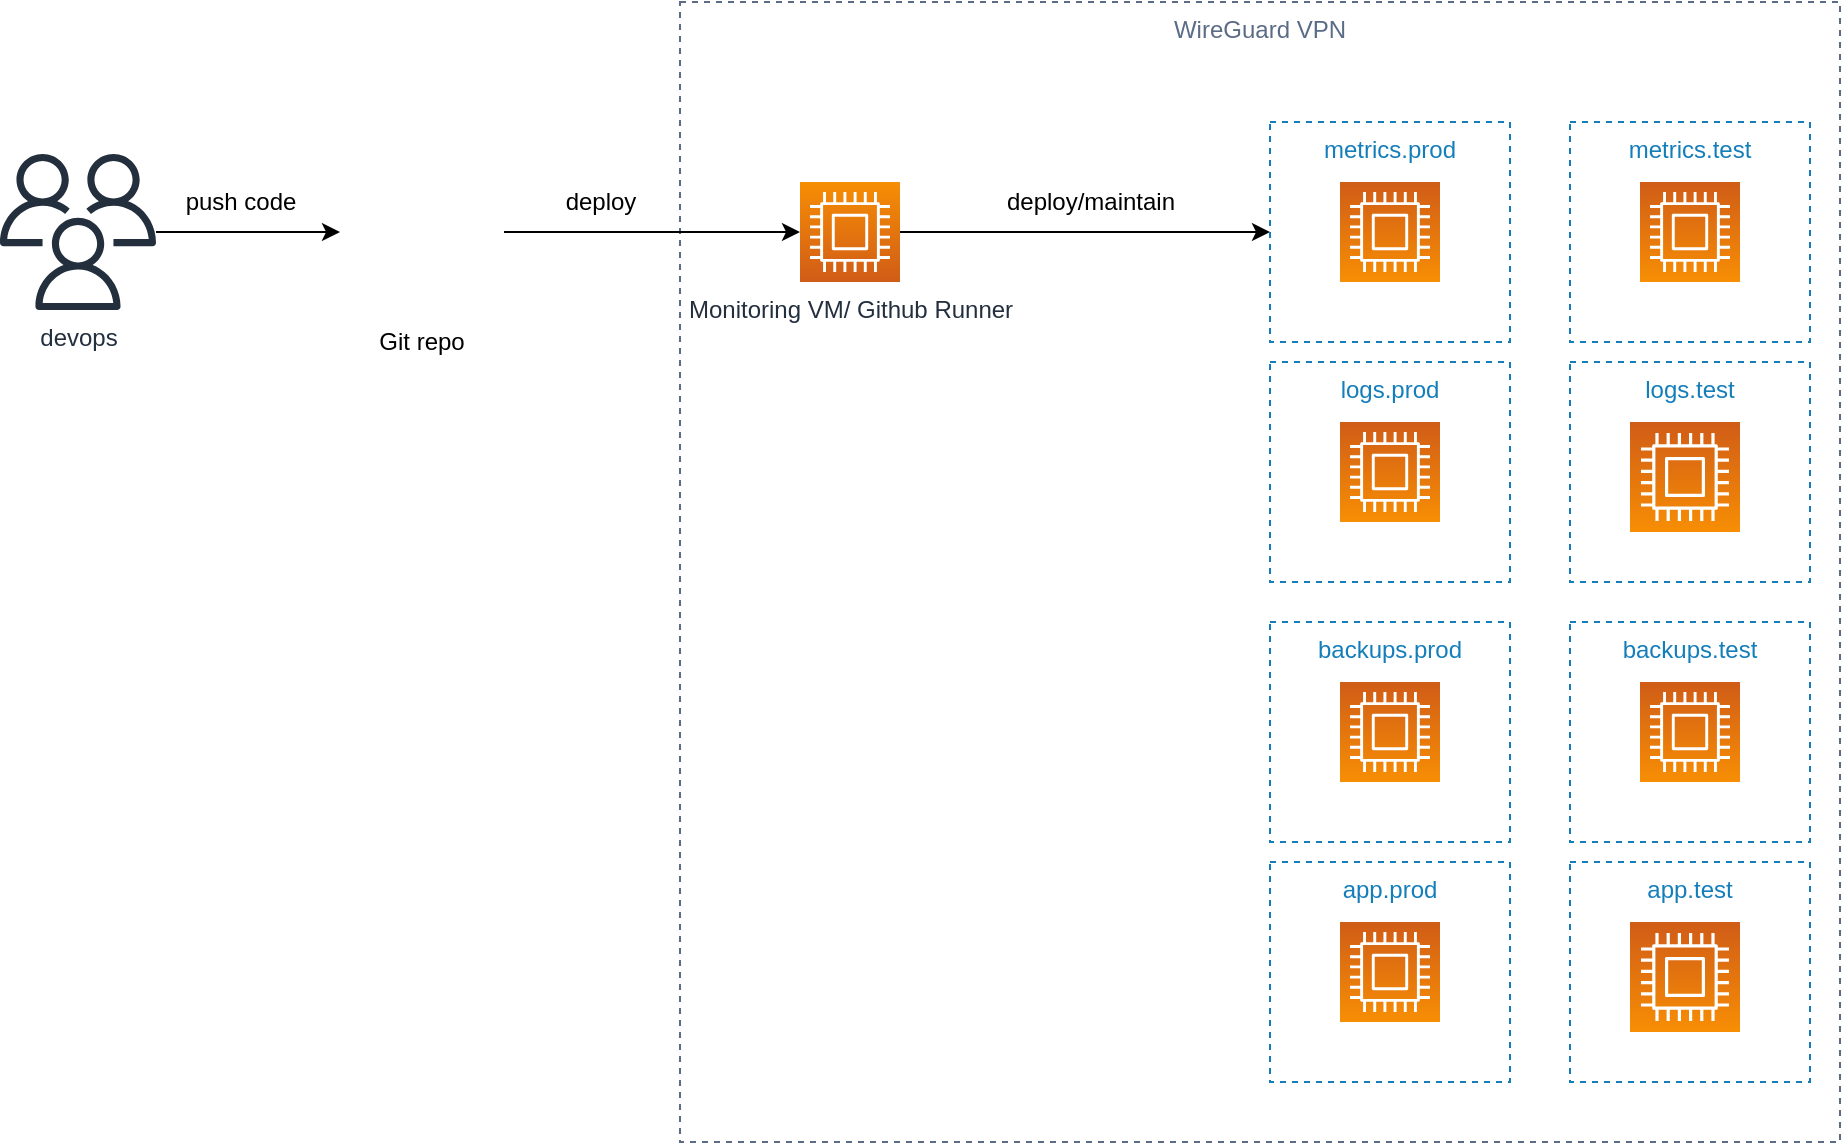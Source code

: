 <mxfile version="21.1.6" type="device">
  <diagram name="Page-1" id="fMcswHOpKtVfgX_0ECZK">
    <mxGraphModel dx="2280" dy="780" grid="1" gridSize="10" guides="1" tooltips="1" connect="1" arrows="1" fold="1" page="1" pageScale="1" pageWidth="850" pageHeight="1100" math="0" shadow="0">
      <root>
        <mxCell id="0" />
        <mxCell id="1" parent="0" />
        <mxCell id="PQ04A64Ms-Xs7SDrm2Md-1" value="WireGuard VPN" style="fillColor=none;strokeColor=#5A6C86;dashed=1;verticalAlign=top;fontStyle=0;fontColor=#5A6C86;whiteSpace=wrap;html=1;" vertex="1" parent="1">
          <mxGeometry x="50" y="300" width="580" height="570" as="geometry" />
        </mxCell>
        <mxCell id="PQ04A64Ms-Xs7SDrm2Md-25" style="edgeStyle=orthogonalEdgeStyle;rounded=0;orthogonalLoop=1;jettySize=auto;html=1;entryX=0;entryY=0.5;entryDx=0;entryDy=0;" edge="1" parent="1" source="PQ04A64Ms-Xs7SDrm2Md-2" target="PQ04A64Ms-Xs7SDrm2Md-3">
          <mxGeometry relative="1" as="geometry" />
        </mxCell>
        <mxCell id="PQ04A64Ms-Xs7SDrm2Md-2" value="Monitoring VM/ Github Runner" style="sketch=0;points=[[0,0,0],[0.25,0,0],[0.5,0,0],[0.75,0,0],[1,0,0],[0,1,0],[0.25,1,0],[0.5,1,0],[0.75,1,0],[1,1,0],[0,0.25,0],[0,0.5,0],[0,0.75,0],[1,0.25,0],[1,0.5,0],[1,0.75,0]];outlineConnect=0;fontColor=#232F3E;gradientColor=#F78E04;gradientDirection=north;fillColor=#D05C17;strokeColor=#ffffff;dashed=0;verticalLabelPosition=bottom;verticalAlign=top;align=center;html=1;fontSize=12;fontStyle=0;aspect=fixed;shape=mxgraph.aws4.resourceIcon;resIcon=mxgraph.aws4.compute;" vertex="1" parent="1">
          <mxGeometry x="110" y="390" width="50" height="50" as="geometry" />
        </mxCell>
        <mxCell id="PQ04A64Ms-Xs7SDrm2Md-3" value="metrics.prod" style="fillColor=none;strokeColor=#147EBA;dashed=1;verticalAlign=top;fontStyle=0;fontColor=#147EBA;whiteSpace=wrap;html=1;" vertex="1" parent="1">
          <mxGeometry x="345" y="360" width="120" height="110" as="geometry" />
        </mxCell>
        <mxCell id="PQ04A64Ms-Xs7SDrm2Md-4" value="" style="sketch=0;points=[[0,0,0],[0.25,0,0],[0.5,0,0],[0.75,0,0],[1,0,0],[0,1,0],[0.25,1,0],[0.5,1,0],[0.75,1,0],[1,1,0],[0,0.25,0],[0,0.5,0],[0,0.75,0],[1,0.25,0],[1,0.5,0],[1,0.75,0]];outlineConnect=0;fontColor=#232F3E;gradientColor=#F78E04;gradientDirection=north;fillColor=#D05C17;strokeColor=#ffffff;dashed=0;verticalLabelPosition=bottom;verticalAlign=top;align=center;html=1;fontSize=12;fontStyle=0;aspect=fixed;shape=mxgraph.aws4.resourceIcon;resIcon=mxgraph.aws4.compute;direction=west;" vertex="1" parent="1">
          <mxGeometry x="380" y="390" width="50" height="50" as="geometry" />
        </mxCell>
        <mxCell id="PQ04A64Ms-Xs7SDrm2Md-5" value="metrics.test" style="fillColor=none;strokeColor=#147EBA;dashed=1;verticalAlign=top;fontStyle=0;fontColor=#147EBA;whiteSpace=wrap;html=1;" vertex="1" parent="1">
          <mxGeometry x="495" y="360" width="120" height="110" as="geometry" />
        </mxCell>
        <mxCell id="PQ04A64Ms-Xs7SDrm2Md-6" value="" style="sketch=0;points=[[0,0,0],[0.25,0,0],[0.5,0,0],[0.75,0,0],[1,0,0],[0,1,0],[0.25,1,0],[0.5,1,0],[0.75,1,0],[1,1,0],[0,0.25,0],[0,0.5,0],[0,0.75,0],[1,0.25,0],[1,0.5,0],[1,0.75,0]];outlineConnect=0;fontColor=#232F3E;gradientColor=#F78E04;gradientDirection=north;fillColor=#D05C17;strokeColor=#ffffff;dashed=0;verticalLabelPosition=bottom;verticalAlign=top;align=center;html=1;fontSize=12;fontStyle=0;aspect=fixed;shape=mxgraph.aws4.resourceIcon;resIcon=mxgraph.aws4.compute;direction=west;" vertex="1" parent="1">
          <mxGeometry x="530" y="390" width="50" height="50" as="geometry" />
        </mxCell>
        <mxCell id="PQ04A64Ms-Xs7SDrm2Md-7" value="logs.prod" style="fillColor=none;strokeColor=#147EBA;dashed=1;verticalAlign=top;fontStyle=0;fontColor=#147EBA;whiteSpace=wrap;html=1;" vertex="1" parent="1">
          <mxGeometry x="345" y="480" width="120" height="110" as="geometry" />
        </mxCell>
        <mxCell id="PQ04A64Ms-Xs7SDrm2Md-8" value="" style="sketch=0;points=[[0,0,0],[0.25,0,0],[0.5,0,0],[0.75,0,0],[1,0,0],[0,1,0],[0.25,1,0],[0.5,1,0],[0.75,1,0],[1,1,0],[0,0.25,0],[0,0.5,0],[0,0.75,0],[1,0.25,0],[1,0.5,0],[1,0.75,0]];outlineConnect=0;fontColor=#232F3E;gradientColor=#F78E04;gradientDirection=north;fillColor=#D05C17;strokeColor=#ffffff;dashed=0;verticalLabelPosition=bottom;verticalAlign=top;align=center;html=1;fontSize=12;fontStyle=0;aspect=fixed;shape=mxgraph.aws4.resourceIcon;resIcon=mxgraph.aws4.compute;direction=west;" vertex="1" parent="1">
          <mxGeometry x="380" y="510" width="50" height="50" as="geometry" />
        </mxCell>
        <mxCell id="PQ04A64Ms-Xs7SDrm2Md-9" value="logs.test" style="fillColor=none;strokeColor=#147EBA;dashed=1;verticalAlign=top;fontStyle=0;fontColor=#147EBA;whiteSpace=wrap;html=1;" vertex="1" parent="1">
          <mxGeometry x="495" y="480" width="120" height="110" as="geometry" />
        </mxCell>
        <mxCell id="PQ04A64Ms-Xs7SDrm2Md-10" value="" style="sketch=0;points=[[0,0,0],[0.25,0,0],[0.5,0,0],[0.75,0,0],[1,0,0],[0,1,0],[0.25,1,0],[0.5,1,0],[0.75,1,0],[1,1,0],[0,0.25,0],[0,0.5,0],[0,0.75,0],[1,0.25,0],[1,0.5,0],[1,0.75,0]];outlineConnect=0;fontColor=#232F3E;gradientColor=#F78E04;gradientDirection=north;fillColor=#D05C17;strokeColor=#ffffff;dashed=0;verticalLabelPosition=bottom;verticalAlign=top;align=center;html=1;fontSize=12;fontStyle=0;aspect=fixed;shape=mxgraph.aws4.resourceIcon;resIcon=mxgraph.aws4.compute;direction=west;" vertex="1" parent="1">
          <mxGeometry x="525" y="510" width="55" height="55" as="geometry" />
        </mxCell>
        <mxCell id="PQ04A64Ms-Xs7SDrm2Md-11" value="backups.prod" style="fillColor=none;strokeColor=#147EBA;dashed=1;verticalAlign=top;fontStyle=0;fontColor=#147EBA;whiteSpace=wrap;html=1;" vertex="1" parent="1">
          <mxGeometry x="345" y="610" width="120" height="110" as="geometry" />
        </mxCell>
        <mxCell id="PQ04A64Ms-Xs7SDrm2Md-12" value="" style="sketch=0;points=[[0,0,0],[0.25,0,0],[0.5,0,0],[0.75,0,0],[1,0,0],[0,1,0],[0.25,1,0],[0.5,1,0],[0.75,1,0],[1,1,0],[0,0.25,0],[0,0.5,0],[0,0.75,0],[1,0.25,0],[1,0.5,0],[1,0.75,0]];outlineConnect=0;fontColor=#232F3E;gradientColor=#F78E04;gradientDirection=north;fillColor=#D05C17;strokeColor=#ffffff;dashed=0;verticalLabelPosition=bottom;verticalAlign=top;align=center;html=1;fontSize=12;fontStyle=0;aspect=fixed;shape=mxgraph.aws4.resourceIcon;resIcon=mxgraph.aws4.compute;direction=west;" vertex="1" parent="1">
          <mxGeometry x="380" y="640" width="50" height="50" as="geometry" />
        </mxCell>
        <mxCell id="PQ04A64Ms-Xs7SDrm2Md-13" value="backups.test" style="fillColor=none;strokeColor=#147EBA;dashed=1;verticalAlign=top;fontStyle=0;fontColor=#147EBA;whiteSpace=wrap;html=1;" vertex="1" parent="1">
          <mxGeometry x="495" y="610" width="120" height="110" as="geometry" />
        </mxCell>
        <mxCell id="PQ04A64Ms-Xs7SDrm2Md-14" value="" style="sketch=0;points=[[0,0,0],[0.25,0,0],[0.5,0,0],[0.75,0,0],[1,0,0],[0,1,0],[0.25,1,0],[0.5,1,0],[0.75,1,0],[1,1,0],[0,0.25,0],[0,0.5,0],[0,0.75,0],[1,0.25,0],[1,0.5,0],[1,0.75,0]];outlineConnect=0;fontColor=#232F3E;gradientColor=#F78E04;gradientDirection=north;fillColor=#D05C17;strokeColor=#ffffff;dashed=0;verticalLabelPosition=bottom;verticalAlign=top;align=center;html=1;fontSize=12;fontStyle=0;aspect=fixed;shape=mxgraph.aws4.resourceIcon;resIcon=mxgraph.aws4.compute;direction=west;" vertex="1" parent="1">
          <mxGeometry x="530" y="640" width="50" height="50" as="geometry" />
        </mxCell>
        <mxCell id="PQ04A64Ms-Xs7SDrm2Md-15" value="app.prod" style="fillColor=none;strokeColor=#147EBA;dashed=1;verticalAlign=top;fontStyle=0;fontColor=#147EBA;whiteSpace=wrap;html=1;" vertex="1" parent="1">
          <mxGeometry x="345" y="730" width="120" height="110" as="geometry" />
        </mxCell>
        <mxCell id="PQ04A64Ms-Xs7SDrm2Md-16" value="" style="sketch=0;points=[[0,0,0],[0.25,0,0],[0.5,0,0],[0.75,0,0],[1,0,0],[0,1,0],[0.25,1,0],[0.5,1,0],[0.75,1,0],[1,1,0],[0,0.25,0],[0,0.5,0],[0,0.75,0],[1,0.25,0],[1,0.5,0],[1,0.75,0]];outlineConnect=0;fontColor=#232F3E;gradientColor=#F78E04;gradientDirection=north;fillColor=#D05C17;strokeColor=#ffffff;dashed=0;verticalLabelPosition=bottom;verticalAlign=top;align=center;html=1;fontSize=12;fontStyle=0;aspect=fixed;shape=mxgraph.aws4.resourceIcon;resIcon=mxgraph.aws4.compute;direction=west;" vertex="1" parent="1">
          <mxGeometry x="380" y="760" width="50" height="50" as="geometry" />
        </mxCell>
        <mxCell id="PQ04A64Ms-Xs7SDrm2Md-17" value="app.test" style="fillColor=none;strokeColor=#147EBA;dashed=1;verticalAlign=top;fontStyle=0;fontColor=#147EBA;whiteSpace=wrap;html=1;" vertex="1" parent="1">
          <mxGeometry x="495" y="730" width="120" height="110" as="geometry" />
        </mxCell>
        <mxCell id="PQ04A64Ms-Xs7SDrm2Md-18" value="" style="sketch=0;points=[[0,0,0],[0.25,0,0],[0.5,0,0],[0.75,0,0],[1,0,0],[0,1,0],[0.25,1,0],[0.5,1,0],[0.75,1,0],[1,1,0],[0,0.25,0],[0,0.5,0],[0,0.75,0],[1,0.25,0],[1,0.5,0],[1,0.75,0]];outlineConnect=0;fontColor=#232F3E;gradientColor=#F78E04;gradientDirection=north;fillColor=#D05C17;strokeColor=#ffffff;dashed=0;verticalLabelPosition=bottom;verticalAlign=top;align=center;html=1;fontSize=12;fontStyle=0;aspect=fixed;shape=mxgraph.aws4.resourceIcon;resIcon=mxgraph.aws4.compute;direction=west;" vertex="1" parent="1">
          <mxGeometry x="525" y="760" width="55" height="55" as="geometry" />
        </mxCell>
        <mxCell id="PQ04A64Ms-Xs7SDrm2Md-21" value="" style="edgeStyle=orthogonalEdgeStyle;rounded=0;orthogonalLoop=1;jettySize=auto;html=1;" edge="1" parent="1" source="PQ04A64Ms-Xs7SDrm2Md-19" target="PQ04A64Ms-Xs7SDrm2Md-20">
          <mxGeometry relative="1" as="geometry" />
        </mxCell>
        <mxCell id="PQ04A64Ms-Xs7SDrm2Md-19" value="devops" style="sketch=0;outlineConnect=0;fontColor=#232F3E;gradientColor=none;fillColor=#232F3D;strokeColor=none;dashed=0;verticalLabelPosition=bottom;verticalAlign=top;align=center;html=1;fontSize=12;fontStyle=0;aspect=fixed;pointerEvents=1;shape=mxgraph.aws4.users;" vertex="1" parent="1">
          <mxGeometry x="-290" y="376" width="78" height="78" as="geometry" />
        </mxCell>
        <mxCell id="PQ04A64Ms-Xs7SDrm2Md-22" value="" style="edgeStyle=orthogonalEdgeStyle;rounded=0;orthogonalLoop=1;jettySize=auto;html=1;" edge="1" parent="1" source="PQ04A64Ms-Xs7SDrm2Md-20" target="PQ04A64Ms-Xs7SDrm2Md-2">
          <mxGeometry relative="1" as="geometry">
            <Array as="points">
              <mxPoint x="70" y="415" />
              <mxPoint x="70" y="415" />
            </Array>
          </mxGeometry>
        </mxCell>
        <mxCell id="PQ04A64Ms-Xs7SDrm2Md-20" value="Git repo" style="shape=image;verticalLabelPosition=bottom;labelBackgroundColor=default;verticalAlign=top;aspect=fixed;imageAspect=0;image=https://cdn-icons-png.flaticon.com/512/25/25231.png;" vertex="1" parent="1">
          <mxGeometry x="-120" y="374" width="82" height="82" as="geometry" />
        </mxCell>
        <mxCell id="PQ04A64Ms-Xs7SDrm2Md-23" value="deploy" style="text;html=1;align=center;verticalAlign=middle;resizable=0;points=[];autosize=1;strokeColor=none;fillColor=none;" vertex="1" parent="1">
          <mxGeometry x="-20" y="385" width="60" height="30" as="geometry" />
        </mxCell>
        <mxCell id="PQ04A64Ms-Xs7SDrm2Md-24" value="push code" style="text;html=1;align=center;verticalAlign=middle;resizable=0;points=[];autosize=1;strokeColor=none;fillColor=none;" vertex="1" parent="1">
          <mxGeometry x="-210" y="385" width="80" height="30" as="geometry" />
        </mxCell>
        <mxCell id="PQ04A64Ms-Xs7SDrm2Md-27" value="deploy/maintain" style="text;html=1;align=center;verticalAlign=middle;resizable=0;points=[];autosize=1;strokeColor=none;fillColor=none;" vertex="1" parent="1">
          <mxGeometry x="200" y="385" width="110" height="30" as="geometry" />
        </mxCell>
      </root>
    </mxGraphModel>
  </diagram>
</mxfile>
